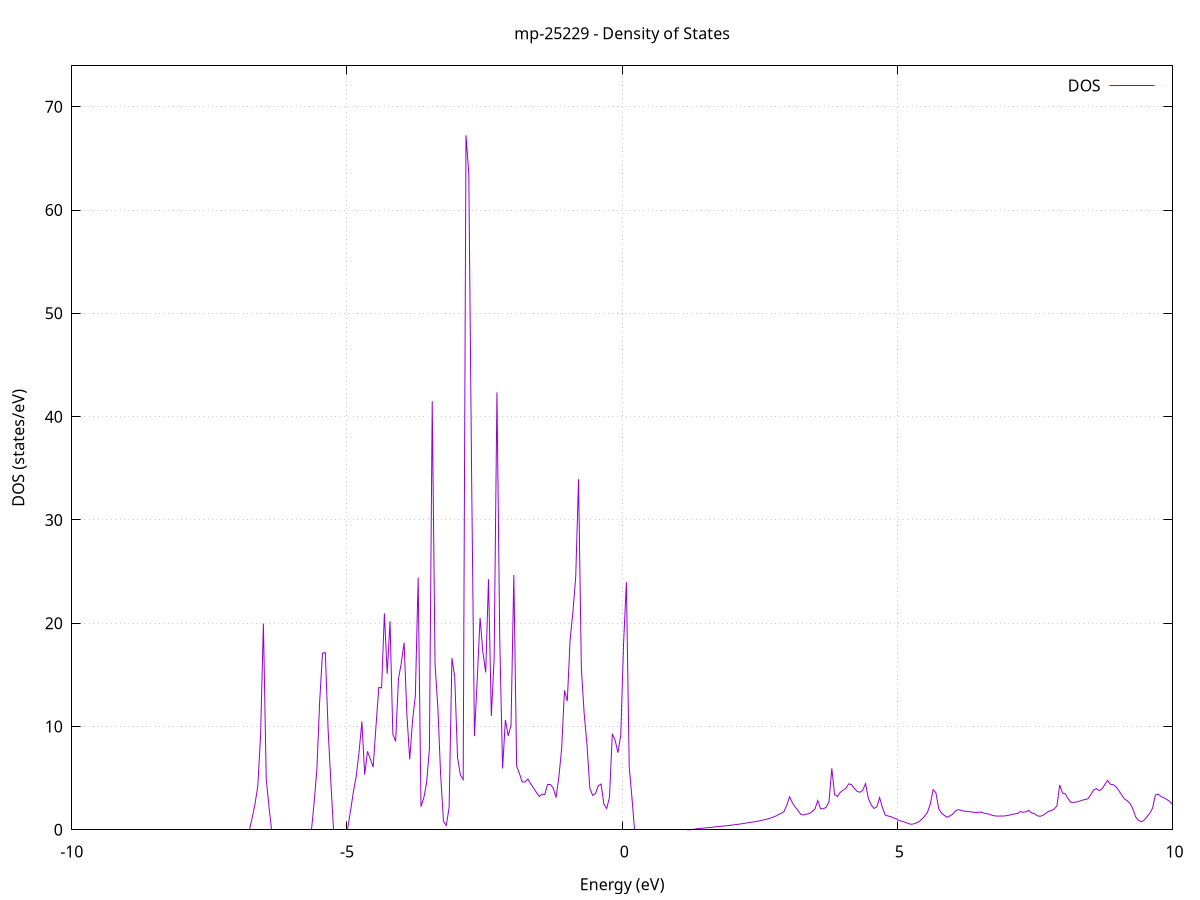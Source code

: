 set title 'mp-25229 - Density of States'
set xlabel 'Energy (eV)'
set ylabel 'DOS (states/eV)'
set grid
set xrange [-10:10]
set yrange [0:73.963]
set xzeroaxis lt -1
set terminal png size 800,600
set output 'mp-25229_dos_gnuplot.png'
plot '-' using 1:2 with lines title 'DOS'
-75.081100 0.000000
-75.029900 0.000000
-74.978800 0.000000
-74.927700 0.000000
-74.876600 0.000000
-74.825400 0.000000
-74.774300 0.000000
-74.723200 0.000000
-74.672000 0.000000
-74.620900 0.000000
-74.569800 0.000000
-74.518700 0.000000
-74.467500 0.000000
-74.416400 0.000000
-74.365300 0.000000
-74.314100 0.000000
-74.263000 0.000000
-74.211900 0.000000
-74.160800 0.000000
-74.109600 0.000000
-74.058500 0.000000
-74.007400 0.000000
-73.956300 0.000000
-73.905100 0.000000
-73.854000 0.000000
-73.802900 0.000000
-73.751700 0.000000
-73.700600 0.000000
-73.649500 0.000000
-73.598400 0.000000
-73.547200 0.000000
-73.496100 0.000000
-73.445000 0.000000
-73.393800 0.000000
-73.342700 0.000000
-73.291600 0.000000
-73.240500 0.000000
-73.189300 0.000000
-73.138200 0.000000
-73.087100 0.000000
-73.035900 0.000000
-72.984800 0.000000
-72.933700 0.000000
-72.882600 0.000000
-72.831400 0.000000
-72.780300 0.000000
-72.729200 0.000000
-72.678100 0.000000
-72.626900 0.000000
-72.575800 0.000000
-72.524700 0.000000
-72.473500 0.000000
-72.422400 0.000000
-72.371300 0.000000
-72.320200 0.000000
-72.269000 0.000000
-72.217900 0.000000
-72.166800 0.000000
-72.115600 0.000000
-72.064500 0.000000
-72.013400 0.000000
-71.962300 0.000000
-71.911100 0.000000
-71.860000 0.000000
-71.808900 0.000000
-71.757700 0.000000
-71.706600 0.000000
-71.655500 0.000000
-71.604400 0.000000
-71.553200 0.000000
-71.502100 0.000000
-71.451000 0.000000
-71.399900 0.000000
-71.348700 0.000000
-71.297600 0.000000
-71.246500 0.000000
-71.195300 0.000000
-71.144200 0.000000
-71.093100 0.000000
-71.042000 0.000000
-70.990800 0.000000
-70.939700 0.000000
-70.888600 0.000000
-70.837400 0.000000
-70.786300 0.000000
-70.735200 0.000000
-70.684100 0.000000
-70.632900 0.000000
-70.581800 0.000000
-70.530700 0.000000
-70.479500 0.000000
-70.428400 1800.757100
-70.377300 0.000000
-70.326200 0.000000
-70.275000 0.000000
-70.223900 0.000000
-70.172800 0.000000
-70.121700 0.000000
-70.070500 0.000000
-70.019400 0.000000
-69.968300 1258.971000
-69.917100 0.000000
-69.866000 0.000000
-69.814900 0.000000
-69.763800 0.000000
-69.712600 0.000000
-69.661500 0.000000
-69.610400 0.000000
-69.559200 0.000000
-69.508100 0.000000
-69.457000 0.000000
-69.405900 0.000000
-69.354700 0.000000
-69.303600 0.000000
-69.252500 0.000000
-69.201400 0.000000
-69.150200 0.000000
-69.099100 0.000000
-69.048000 0.000000
-68.996800 0.000000
-68.945700 0.000000
-68.894600 0.000000
-68.843500 0.000000
-68.792300 0.000000
-68.741200 0.000000
-68.690100 0.000000
-68.638900 0.000000
-68.587800 0.000000
-68.536700 0.000000
-68.485600 0.000000
-68.434400 0.000000
-68.383300 0.000000
-68.332200 0.000000
-68.281000 0.000000
-68.229900 0.000000
-68.178800 0.000000
-68.127700 0.000000
-68.076500 0.000000
-68.025400 0.000000
-67.974300 0.000000
-67.923200 0.000000
-67.872000 0.000000
-67.820900 0.000000
-67.769800 0.000000
-67.718600 0.000000
-67.667500 0.000000
-67.616400 0.000000
-67.565300 0.000000
-67.514100 0.000000
-67.463000 0.000000
-67.411900 0.000000
-67.360700 0.000000
-67.309600 0.000000
-67.258500 0.000000
-67.207400 0.000000
-67.156200 0.000000
-67.105100 0.000000
-67.054000 0.000000
-67.002800 0.000000
-66.951700 0.000000
-66.900600 0.000000
-66.849500 0.000000
-66.798300 0.000000
-66.747200 0.000000
-66.696100 0.000000
-66.645000 0.000000
-66.593800 0.000000
-66.542700 0.000000
-66.491600 0.000000
-66.440400 0.000000
-66.389300 0.000000
-66.338200 0.000000
-66.287100 0.000000
-66.235900 0.000000
-66.184800 0.000000
-66.133700 0.000000
-66.082500 0.000000
-66.031400 0.000000
-65.980300 0.000000
-65.929200 0.000000
-65.878000 0.000000
-65.826900 0.000000
-65.775800 0.000000
-65.724700 0.000000
-65.673500 0.000000
-65.622400 0.000000
-65.571300 0.000000
-65.520100 0.000000
-65.469000 0.000000
-65.417900 0.000000
-65.366800 0.000000
-65.315600 0.000000
-65.264500 0.000000
-65.213400 0.000000
-65.162200 0.000000
-65.111100 0.000000
-65.060000 0.000000
-65.008900 0.000000
-64.957700 0.000000
-64.906600 0.000000
-64.855500 0.000000
-64.804300 0.000000
-64.753200 0.000000
-64.702100 0.000000
-64.651000 0.000000
-64.599800 0.000000
-64.548700 0.000000
-64.497600 0.000000
-64.446500 0.000000
-64.395300 0.000000
-64.344200 0.000000
-64.293100 0.000000
-64.241900 0.000000
-64.190800 0.000000
-64.139700 0.000000
-64.088600 0.000000
-64.037400 0.000000
-63.986300 0.000000
-63.935200 0.000000
-63.884000 0.000000
-63.832900 0.000000
-63.781800 0.000000
-63.730700 0.000000
-63.679500 0.000000
-63.628400 0.000000
-63.577300 0.000000
-63.526100 0.000000
-63.475000 0.000000
-63.423900 0.000000
-63.372800 0.000000
-63.321600 0.000000
-63.270500 0.000000
-63.219400 0.000000
-63.168300 0.000000
-63.117100 0.000000
-63.066000 0.000000
-63.014900 0.000000
-62.963700 0.000000
-62.912600 0.000000
-62.861500 0.000000
-62.810400 0.000000
-62.759200 0.000000
-62.708100 0.000000
-62.657000 0.000000
-62.605800 0.000000
-62.554700 0.000000
-62.503600 0.000000
-62.452500 0.000000
-62.401300 0.000000
-62.350200 0.000000
-62.299100 0.000000
-62.247900 0.000000
-62.196800 0.000000
-62.145700 0.000000
-62.094600 0.000000
-62.043400 0.000000
-61.992300 0.000000
-61.941200 0.000000
-61.890100 0.000000
-61.838900 0.000000
-61.787800 0.000000
-61.736700 0.000000
-61.685500 0.000000
-61.634400 0.000000
-61.583300 0.000000
-61.532200 0.000000
-61.481000 0.000000
-61.429900 0.000000
-61.378800 0.000000
-61.327600 0.000000
-61.276500 0.000000
-61.225400 0.000000
-61.174300 0.000000
-61.123100 0.000000
-61.072000 0.000000
-61.020900 0.000000
-60.969800 0.000000
-60.918600 0.000000
-60.867500 0.000000
-60.816400 0.000000
-60.765200 0.000000
-60.714100 0.000000
-60.663000 0.000000
-60.611900 0.000000
-60.560700 0.000000
-60.509600 0.000000
-60.458500 0.000000
-60.407300 0.000000
-60.356200 0.000000
-60.305100 0.000000
-60.254000 0.000000
-60.202800 0.000000
-60.151700 0.000000
-60.100600 0.000000
-60.049400 0.000000
-59.998300 0.000000
-59.947200 0.000000
-59.896100 0.000000
-59.844900 0.000000
-59.793800 0.000000
-59.742700 0.000000
-59.691600 0.000000
-59.640400 0.000000
-59.589300 0.000000
-59.538200 0.000000
-59.487000 0.000000
-59.435900 0.000000
-59.384800 0.000000
-59.333700 0.000000
-59.282500 0.000000
-59.231400 0.000000
-59.180300 0.000000
-59.129100 0.000000
-59.078000 0.000000
-59.026900 0.000000
-58.975800 0.000000
-58.924600 0.000000
-58.873500 0.000000
-58.822400 0.000000
-58.771200 0.000000
-58.720100 0.000000
-58.669000 0.000000
-58.617900 0.000000
-58.566700 0.000000
-58.515600 0.000000
-58.464500 0.000000
-58.413400 0.000000
-58.362200 0.000000
-58.311100 0.000000
-58.260000 0.000000
-58.208800 0.000000
-58.157700 0.000000
-58.106600 0.000000
-58.055500 0.000000
-58.004300 0.000000
-57.953200 0.000000
-57.902100 0.000000
-57.850900 0.000000
-57.799800 0.000000
-57.748700 0.000000
-57.697600 0.000000
-57.646400 0.000000
-57.595300 0.000000
-57.544200 0.000000
-57.493100 0.000000
-57.441900 0.000000
-57.390800 0.000000
-57.339700 0.000000
-57.288500 0.000000
-57.237400 0.000000
-57.186300 0.000000
-57.135200 0.000000
-57.084000 0.000000
-57.032900 0.000000
-56.981800 0.000000
-56.930600 0.000000
-56.879500 0.000000
-56.828400 0.000000
-56.777300 0.000000
-56.726100 0.000000
-56.675000 0.000000
-56.623900 0.000000
-56.572700 0.000000
-56.521600 0.000000
-56.470500 0.000000
-56.419400 0.000000
-56.368200 0.000000
-56.317100 0.000000
-56.266000 0.000000
-56.214900 0.000000
-56.163700 0.000000
-56.112600 0.000000
-56.061500 0.000000
-56.010300 0.000000
-55.959200 0.000000
-55.908100 0.000000
-55.857000 0.000000
-55.805800 0.000000
-55.754700 0.000000
-55.703600 0.000000
-55.652400 0.000000
-55.601300 0.000000
-55.550200 0.000000
-55.499100 0.000000
-55.447900 0.000000
-55.396800 0.000000
-55.345700 0.000000
-55.294500 0.000000
-55.243400 0.000000
-55.192300 0.000000
-55.141200 0.000000
-55.090000 0.000000
-55.038900 0.000000
-54.987800 0.000000
-54.936700 0.000000
-54.885500 0.000000
-54.834400 0.000000
-54.783300 0.000000
-54.732100 0.000000
-54.681000 0.000000
-54.629900 0.000000
-54.578800 0.000000
-54.527600 0.000000
-54.476500 0.000000
-54.425400 0.000000
-54.374200 0.000000
-54.323100 0.000000
-54.272000 0.000000
-54.220900 0.000000
-54.169700 0.000000
-54.118600 0.000000
-54.067500 0.000000
-54.016400 0.000000
-53.965200 0.000000
-53.914100 0.000000
-53.863000 0.000000
-53.811800 0.000000
-53.760700 0.000000
-53.709600 0.000000
-53.658500 0.000000
-53.607300 0.000000
-53.556200 0.000000
-53.505100 0.000000
-53.453900 0.000000
-53.402800 0.000000
-53.351700 0.000000
-53.300600 0.000000
-53.249400 0.000000
-53.198300 0.000000
-53.147200 0.000000
-53.096000 0.000000
-53.044900 0.000000
-52.993800 0.000000
-52.942700 0.000000
-52.891500 0.000000
-52.840400 0.000000
-52.789300 0.000000
-52.738200 0.000000
-52.687000 0.000000
-52.635900 0.000000
-52.584800 0.000000
-52.533600 0.000000
-52.482500 0.000000
-52.431400 0.000000
-52.380300 0.000000
-52.329100 0.000000
-52.278000 0.000000
-52.226900 0.000000
-52.175700 0.000000
-52.124600 0.000000
-52.073500 0.000000
-52.022400 0.000000
-51.971200 0.000000
-51.920100 0.000000
-51.869000 0.000000
-51.817800 0.000000
-51.766700 0.000000
-51.715600 0.000000
-51.664500 0.000000
-51.613300 0.000000
-51.562200 0.000000
-51.511100 0.000000
-51.460000 0.000000
-51.408800 0.000000
-51.357700 0.000000
-51.306600 0.000000
-51.255400 0.000000
-51.204300 0.000000
-51.153200 0.000000
-51.102100 0.000000
-51.050900 0.000000
-50.999800 0.000000
-50.948700 0.000000
-50.897500 0.000000
-50.846400 0.000000
-50.795300 0.000000
-50.744200 0.000000
-50.693000 0.000000
-50.641900 0.000000
-50.590800 0.000000
-50.539600 0.000000
-50.488500 0.000000
-50.437400 0.000000
-50.386300 0.000000
-50.335100 0.000000
-50.284000 0.000000
-50.232900 0.000000
-50.181800 0.000000
-50.130600 0.000000
-50.079500 0.000000
-50.028400 0.000000
-49.977200 0.000000
-49.926100 0.000000
-49.875000 0.000000
-49.823900 0.000000
-49.772700 0.000000
-49.721600 0.000000
-49.670500 0.000000
-49.619300 0.000000
-49.568200 0.000000
-49.517100 0.000000
-49.466000 0.000000
-49.414800 0.000000
-49.363700 0.000000
-49.312600 0.000000
-49.261500 0.000000
-49.210300 0.000000
-49.159200 0.000000
-49.108100 0.000000
-49.056900 0.000000
-49.005800 0.000000
-48.954700 0.000000
-48.903600 0.000000
-48.852400 0.000000
-48.801300 0.000000
-48.750200 0.000000
-48.699000 0.000000
-48.647900 0.000000
-48.596800 0.000000
-48.545700 0.000000
-48.494500 0.000000
-48.443400 0.000000
-48.392300 0.000000
-48.341100 0.000000
-48.290000 0.000000
-48.238900 0.000000
-48.187800 0.000000
-48.136600 0.000000
-48.085500 0.000000
-48.034400 0.000000
-47.983300 0.000000
-47.932100 0.000000
-47.881000 0.000000
-47.829900 0.000000
-47.778700 0.000000
-47.727600 0.000000
-47.676500 0.000000
-47.625400 0.000000
-47.574200 0.000000
-47.523100 0.000000
-47.472000 0.000000
-47.420800 0.000000
-47.369700 0.000000
-47.318600 0.000000
-47.267500 0.000000
-47.216300 0.000000
-47.165200 0.000000
-47.114100 0.000000
-47.062900 0.000000
-47.011800 0.000000
-46.960700 0.000000
-46.909600 0.000000
-46.858400 0.000000
-46.807300 0.000000
-46.756200 0.000000
-46.705100 0.000000
-46.653900 0.000000
-46.602800 0.000000
-46.551700 0.000000
-46.500500 0.000000
-46.449400 0.000000
-46.398300 0.000000
-46.347200 0.000000
-46.296000 0.000000
-46.244900 0.000000
-46.193800 0.000000
-46.142600 0.000000
-46.091500 0.000000
-46.040400 0.000000
-45.989300 0.000000
-45.938100 0.000000
-45.887000 0.000000
-45.835900 0.000000
-45.784800 0.000000
-45.733600 0.000000
-45.682500 0.000000
-45.631400 0.000000
-45.580200 0.000000
-45.529100 0.000000
-45.478000 0.000000
-45.426900 0.000000
-45.375700 0.000000
-45.324600 0.000000
-45.273500 0.000000
-45.222300 0.000000
-45.171200 0.000000
-45.120100 0.000000
-45.069000 0.000000
-45.017800 0.000000
-44.966700 0.000000
-44.915600 0.000000
-44.864400 0.000000
-44.813300 0.000000
-44.762200 0.000000
-44.711100 0.000000
-44.659900 0.000000
-44.608800 0.000000
-44.557700 0.000000
-44.506600 0.000000
-44.455400 0.000000
-44.404300 0.000000
-44.353200 0.000000
-44.302000 0.000000
-44.250900 0.000000
-44.199800 0.000000
-44.148700 0.000000
-44.097500 0.000000
-44.046400 0.000000
-43.995300 0.000000
-43.944100 0.000000
-43.893000 0.000000
-43.841900 0.000000
-43.790800 0.000000
-43.739600 0.000000
-43.688500 0.000000
-43.637400 0.000000
-43.586200 0.000000
-43.535100 0.000000
-43.484000 0.000000
-43.432900 0.000000
-43.381700 0.000000
-43.330600 0.000000
-43.279500 0.000000
-43.228400 0.000000
-43.177200 0.000000
-43.126100 0.000000
-43.075000 0.000000
-43.023800 0.000000
-42.972700 0.000000
-42.921600 0.000000
-42.870500 0.000000
-42.819300 0.000000
-42.768200 0.000000
-42.717100 0.000000
-42.665900 0.000000
-42.614800 0.000000
-42.563700 0.000000
-42.512600 0.000000
-42.461400 0.000000
-42.410300 0.000000
-42.359200 0.000000
-42.308000 0.000000
-42.256900 0.000000
-42.205800 0.000000
-42.154700 0.000000
-42.103500 0.000000
-42.052400 0.000000
-42.001300 0.000000
-41.950200 0.000000
-41.899000 0.000000
-41.847900 0.000000
-41.796800 0.000000
-41.745600 0.000000
-41.694500 0.000000
-41.643400 0.000000
-41.592300 0.000000
-41.541100 0.000000
-41.490000 0.000000
-41.438900 0.000000
-41.387700 0.000000
-41.336600 0.000000
-41.285500 0.000000
-41.234400 0.000000
-41.183200 0.000000
-41.132100 0.000000
-41.081000 0.000000
-41.029900 0.000000
-40.978700 0.000000
-40.927600 0.000000
-40.876500 0.000000
-40.825300 0.000000
-40.774200 0.000000
-40.723100 0.000000
-40.672000 0.000000
-40.620800 0.000000
-40.569700 0.000000
-40.518600 0.000000
-40.467400 0.000000
-40.416300 0.000000
-40.365200 0.000000
-40.314100 0.000000
-40.262900 0.000000
-40.211800 0.000000
-40.160700 0.000000
-40.109500 0.000000
-40.058400 0.000000
-40.007300 0.000000
-39.956200 0.000000
-39.905000 0.000000
-39.853900 0.000000
-39.802800 0.000000
-39.751700 0.000000
-39.700500 0.000000
-39.649400 0.000000
-39.598300 0.000000
-39.547100 0.000000
-39.496000 0.000000
-39.444900 0.000000
-39.393800 0.000000
-39.342600 0.000000
-39.291500 0.000000
-39.240400 0.000000
-39.189200 0.000000
-39.138100 0.000000
-39.087000 0.000000
-39.035900 0.000000
-38.984700 0.000000
-38.933600 0.000000
-38.882500 0.000000
-38.831300 0.000000
-38.780200 0.000000
-38.729100 0.000000
-38.678000 0.000000
-38.626800 0.000000
-38.575700 0.000000
-38.524600 0.000000
-38.473500 0.000000
-38.422300 0.000000
-38.371200 0.000000
-38.320100 0.000000
-38.268900 0.000000
-38.217800 0.000000
-38.166700 0.000000
-38.115600 0.000000
-38.064400 0.000000
-38.013300 0.000000
-37.962200 0.000000
-37.911000 0.000000
-37.859900 0.000000
-37.808800 0.000000
-37.757700 0.000000
-37.706500 0.000000
-37.655400 0.000000
-37.604300 0.000000
-37.553200 0.000000
-37.502000 0.000000
-37.450900 0.000000
-37.399800 0.000000
-37.348600 0.000000
-37.297500 0.000000
-37.246400 0.000000
-37.195300 0.000000
-37.144100 0.000000
-37.093000 0.000000
-37.041900 0.000000
-36.990700 0.000000
-36.939600 0.000000
-36.888500 0.000000
-36.837400 0.000000
-36.786200 0.000000
-36.735100 0.000000
-36.684000 0.000000
-36.632800 0.000000
-36.581700 0.000000
-36.530600 0.000000
-36.479500 0.000000
-36.428300 0.000000
-36.377200 0.000000
-36.326100 0.000000
-36.275000 0.000000
-36.223800 0.000000
-36.172700 0.000000
-36.121600 0.000000
-36.070400 0.000000
-36.019300 0.000000
-35.968200 0.000000
-35.917100 0.000000
-35.865900 0.000000
-35.814800 0.000000
-35.763700 0.000000
-35.712500 0.000000
-35.661400 0.000000
-35.610300 0.000000
-35.559200 0.000000
-35.508000 0.000000
-35.456900 0.000000
-35.405800 0.000000
-35.354600 0.000000
-35.303500 0.000000
-35.252400 0.000000
-35.201300 0.000000
-35.150100 0.000000
-35.099000 0.000000
-35.047900 0.000000
-34.996800 0.000000
-34.945600 0.000000
-34.894500 0.000000
-34.843400 0.000000
-34.792200 0.000000
-34.741100 0.000000
-34.690000 0.000000
-34.638900 0.000000
-34.587700 0.000000
-34.536600 0.000000
-34.485500 0.000000
-34.434300 0.000000
-34.383200 0.000000
-34.332100 0.000000
-34.281000 0.000000
-34.229800 0.000000
-34.178700 0.000000
-34.127600 0.000000
-34.076500 0.000000
-34.025300 0.000000
-33.974200 0.000000
-33.923100 0.000000
-33.871900 0.000000
-33.820800 0.000000
-33.769700 0.000000
-33.718600 0.000000
-33.667400 0.000000
-33.616300 0.000000
-33.565200 0.000000
-33.514000 0.000000
-33.462900 0.000000
-33.411800 0.000000
-33.360700 0.000000
-33.309500 0.000000
-33.258400 0.000000
-33.207300 0.000000
-33.156100 0.000000
-33.105000 0.000000
-33.053900 0.000000
-33.002800 0.000000
-32.951600 0.000000
-32.900500 0.000000
-32.849400 0.000000
-32.798300 0.000000
-32.747100 0.000000
-32.696000 0.000000
-32.644900 0.000000
-32.593700 0.000000
-32.542600 0.000000
-32.491500 0.000000
-32.440400 0.000000
-32.389200 0.000000
-32.338100 0.000000
-32.287000 0.000000
-32.235800 0.000000
-32.184700 0.000000
-32.133600 0.000000
-32.082500 0.000000
-32.031300 0.000000
-31.980200 0.000000
-31.929100 0.000000
-31.877900 0.000000
-31.826800 0.000000
-31.775700 0.000000
-31.724600 0.000000
-31.673400 0.000000
-31.622300 0.000000
-31.571200 0.000000
-31.520100 0.000000
-31.468900 0.000000
-31.417800 0.000000
-31.366700 0.000000
-31.315500 0.000000
-31.264400 0.000000
-31.213300 0.000000
-31.162200 0.000000
-31.111000 0.000000
-31.059900 0.000000
-31.008800 0.000000
-30.957600 0.000000
-30.906500 0.000000
-30.855400 0.000000
-30.804300 0.000000
-30.753100 0.000000
-30.702000 0.000000
-30.650900 0.000000
-30.599700 0.000000
-30.548600 0.000000
-30.497500 0.000000
-30.446400 0.000000
-30.395200 0.000000
-30.344100 0.000000
-30.293000 0.000000
-30.241900 0.000000
-30.190700 0.000000
-30.139600 0.000000
-30.088500 0.000000
-30.037300 0.000000
-29.986200 0.000000
-29.935100 0.000000
-29.884000 0.000000
-29.832800 0.000000
-29.781700 0.000000
-29.730600 0.000000
-29.679400 0.000000
-29.628300 0.000000
-29.577200 0.000000
-29.526100 0.000000
-29.474900 0.000000
-29.423800 0.000000
-29.372700 0.000000
-29.321600 0.000000
-29.270400 0.000000
-29.219300 0.000000
-29.168200 0.000000
-29.117000 0.000000
-29.065900 0.000000
-29.014800 0.000000
-28.963700 0.000000
-28.912500 0.000000
-28.861400 0.000000
-28.810300 0.000000
-28.759100 0.000000
-28.708000 0.000000
-28.656900 0.000000
-28.605800 0.000000
-28.554600 0.000000
-28.503500 0.000000
-28.452400 0.000000
-28.401200 0.000000
-28.350100 0.000000
-28.299000 0.000000
-28.247900 0.000000
-28.196700 0.000000
-28.145600 0.000000
-28.094500 0.000000
-28.043400 0.000000
-27.992200 0.000000
-27.941100 0.000000
-27.890000 0.000000
-27.838800 0.000000
-27.787700 0.000000
-27.736600 0.000000
-27.685500 0.000000
-27.634300 0.000000
-27.583200 0.000000
-27.532100 0.000000
-27.480900 0.000000
-27.429800 0.000000
-27.378700 0.000000
-27.327600 0.000000
-27.276400 0.000000
-27.225300 0.000000
-27.174200 0.000000
-27.123000 0.000000
-27.071900 0.000000
-27.020800 0.000000
-26.969700 0.000000
-26.918500 0.000000
-26.867400 0.000000
-26.816300 0.000000
-26.765200 0.000000
-26.714000 0.000000
-26.662900 0.000000
-26.611800 0.000000
-26.560600 0.000000
-26.509500 0.000000
-26.458400 0.000000
-26.407300 0.000000
-26.356100 0.000000
-26.305000 0.000000
-26.253900 0.000000
-26.202700 0.000000
-26.151600 0.000000
-26.100500 0.000000
-26.049400 0.000000
-25.998200 0.000000
-25.947100 0.000000
-25.896000 0.000000
-25.844900 0.000000
-25.793700 0.000000
-25.742600 0.000000
-25.691500 0.000000
-25.640300 0.000000
-25.589200 0.000000
-25.538100 0.000000
-25.487000 0.000000
-25.435800 0.000000
-25.384700 0.000000
-25.333600 0.000000
-25.282400 0.000000
-25.231300 0.000000
-25.180200 0.000000
-25.129100 0.000000
-25.077900 0.000000
-25.026800 0.000000
-24.975700 0.000000
-24.924500 0.000000
-24.873400 0.000000
-24.822300 0.000000
-24.771200 0.000000
-24.720000 0.000000
-24.668900 0.000000
-24.617800 0.000000
-24.566700 0.000000
-24.515500 0.000000
-24.464400 0.000000
-24.413300 0.000000
-24.362100 0.000000
-24.311000 0.000000
-24.259900 0.000000
-24.208800 0.000000
-24.157600 0.000000
-24.106500 0.000000
-24.055400 0.000000
-24.004200 0.000000
-23.953100 0.000000
-23.902000 0.000000
-23.850900 0.000000
-23.799700 0.000000
-23.748600 0.000000
-23.697500 0.000000
-23.646300 0.000000
-23.595200 0.000000
-23.544100 0.000000
-23.493000 0.000000
-23.441800 0.000000
-23.390700 0.000000
-23.339600 0.000000
-23.288500 0.000000
-23.237300 0.000000
-23.186200 0.000000
-23.135100 0.000000
-23.083900 0.000000
-23.032800 0.000000
-22.981700 0.000000
-22.930600 0.000000
-22.879400 0.000000
-22.828300 0.000000
-22.777200 0.000000
-22.726000 0.000000
-22.674900 0.000000
-22.623800 0.000000
-22.572700 0.000000
-22.521500 0.000000
-22.470400 0.000000
-22.419300 0.000000
-22.368100 0.000000
-22.317000 0.000000
-22.265900 0.000000
-22.214800 0.000000
-22.163600 0.000000
-22.112500 0.000000
-22.061400 0.000000
-22.010300 0.000000
-21.959100 0.000000
-21.908000 0.000000
-21.856900 0.000000
-21.805700 0.000000
-21.754600 0.000000
-21.703500 0.000000
-21.652400 0.000000
-21.601200 0.000000
-21.550100 0.000000
-21.499000 0.000000
-21.447800 0.000000
-21.396700 0.000000
-21.345600 0.000000
-21.294500 0.000000
-21.243300 0.000000
-21.192200 0.000000
-21.141100 0.000000
-21.090000 0.000000
-21.038800 0.000000
-20.987700 0.000000
-20.936600 0.000000
-20.885400 0.000000
-20.834300 0.000000
-20.783200 0.000000
-20.732100 0.000000
-20.680900 0.000000
-20.629800 0.000000
-20.578700 0.000000
-20.527500 0.000000
-20.476400 0.000000
-20.425300 0.000000
-20.374200 0.000000
-20.323000 0.000000
-20.271900 0.000000
-20.220800 0.000000
-20.169600 0.000000
-20.118500 0.000000
-20.067400 0.000000
-20.016300 0.000000
-19.965100 0.000000
-19.914000 0.000000
-19.862900 0.000000
-19.811800 0.000000
-19.760600 0.000000
-19.709500 0.000000
-19.658400 0.000000
-19.607200 0.000000
-19.556100 0.000000
-19.505000 0.000000
-19.453900 0.000000
-19.402700 0.000000
-19.351600 0.000000
-19.300500 0.000000
-19.249300 0.000000
-19.198200 0.000000
-19.147100 0.000000
-19.096000 0.000000
-19.044800 0.000000
-18.993700 0.000000
-18.942600 0.000000
-18.891400 0.000000
-18.840300 0.000000
-18.789200 0.000000
-18.738100 0.000000
-18.686900 0.000000
-18.635800 0.000000
-18.584700 0.000000
-18.533600 0.000000
-18.482400 0.000000
-18.431300 0.000000
-18.380200 0.000000
-18.329000 0.000000
-18.277900 0.000000
-18.226800 5.572500
-18.175700 16.497700
-18.124500 12.791200
-18.073400 0.000000
-18.022300 0.000000
-17.971100 4.304600
-17.920000 20.590500
-17.868900 67.160700
-17.817800 0.000000
-17.766600 0.000000
-17.715500 0.000000
-17.664400 2.554300
-17.613300 12.028500
-17.562100 24.058100
-17.511000 0.000000
-17.459900 0.000000
-17.408700 0.000000
-17.357600 0.000000
-17.306500 0.000000
-17.255400 0.000000
-17.204200 0.000000
-17.153100 0.000000
-17.102000 0.000000
-17.050800 0.000000
-16.999700 0.000000
-16.948600 0.000000
-16.897500 0.000000
-16.846300 0.000000
-16.795200 0.000000
-16.744100 0.000000
-16.692900 0.000000
-16.641800 0.000000
-16.590700 0.000000
-16.539600 0.000000
-16.488400 0.000000
-16.437300 0.000000
-16.386200 0.000000
-16.335100 0.000000
-16.283900 0.000000
-16.232800 0.000000
-16.181700 0.000000
-16.130500 0.000000
-16.079400 0.000000
-16.028300 0.000000
-15.977200 0.000000
-15.926000 0.000000
-15.874900 0.000000
-15.823800 0.000000
-15.772600 0.000000
-15.721500 0.000000
-15.670400 0.000000
-15.619300 0.000000
-15.568100 0.000000
-15.517000 0.000000
-15.465900 0.000000
-15.414700 0.000000
-15.363600 0.000000
-15.312500 0.000000
-15.261400 0.000000
-15.210200 0.000000
-15.159100 0.000000
-15.108000 0.000000
-15.056900 0.000000
-15.005700 0.000000
-14.954600 0.000000
-14.903500 0.000000
-14.852300 0.000000
-14.801200 0.000000
-14.750100 0.000000
-14.699000 0.000000
-14.647800 0.000000
-14.596700 0.000000
-14.545600 0.000000
-14.494400 0.000000
-14.443300 0.000000
-14.392200 0.000000
-14.341100 0.000000
-14.289900 0.000000
-14.238800 0.000000
-14.187700 0.000000
-14.136600 0.000000
-14.085400 0.000000
-14.034300 0.000000
-13.983200 0.000000
-13.932000 0.000000
-13.880900 0.000000
-13.829800 0.000000
-13.778700 0.000000
-13.727500 0.000000
-13.676400 0.000000
-13.625300 0.000000
-13.574100 0.000000
-13.523000 0.000000
-13.471900 0.000000
-13.420800 0.000000
-13.369600 0.000000
-13.318500 0.000000
-13.267400 0.000000
-13.216200 0.000000
-13.165100 0.000000
-13.114000 0.000000
-13.062900 0.000000
-13.011700 0.000000
-12.960600 0.000000
-12.909500 0.000000
-12.858400 0.000000
-12.807200 0.000000
-12.756100 0.000000
-12.705000 0.000000
-12.653800 0.000000
-12.602700 0.000000
-12.551600 0.000000
-12.500500 0.000000
-12.449300 0.000000
-12.398200 0.000000
-12.347100 0.000000
-12.295900 0.000000
-12.244800 0.000000
-12.193700 0.000000
-12.142600 0.000000
-12.091400 0.000000
-12.040300 0.000000
-11.989200 0.000000
-11.938000 0.000000
-11.886900 0.000000
-11.835800 0.000000
-11.784700 0.000000
-11.733500 0.000000
-11.682400 0.000000
-11.631300 0.000000
-11.580200 0.000000
-11.529000 0.000000
-11.477900 0.000000
-11.426800 0.000000
-11.375600 0.000000
-11.324500 0.000000
-11.273400 0.000000
-11.222300 0.000000
-11.171100 0.000000
-11.120000 0.000000
-11.068900 0.000000
-11.017700 0.000000
-10.966600 0.000000
-10.915500 0.000000
-10.864400 0.000000
-10.813200 0.000000
-10.762100 0.000000
-10.711000 0.000000
-10.659800 0.000000
-10.608700 0.000000
-10.557600 0.000000
-10.506500 0.000000
-10.455300 0.000000
-10.404200 0.000000
-10.353100 0.000000
-10.302000 0.000000
-10.250800 0.000000
-10.199700 0.000000
-10.148600 0.000000
-10.097400 0.000000
-10.046300 0.000000
-9.995200 0.000000
-9.944100 0.000000
-9.892900 0.000000
-9.841800 0.000000
-9.790700 0.000000
-9.739500 0.000000
-9.688400 0.000000
-9.637300 0.000000
-9.586200 0.000000
-9.535000 0.000000
-9.483900 0.000000
-9.432800 0.000000
-9.381700 0.000000
-9.330500 0.000000
-9.279400 0.000000
-9.228300 0.000000
-9.177100 0.000000
-9.126000 0.000000
-9.074900 0.000000
-9.023800 0.000000
-8.972600 0.000000
-8.921500 0.000000
-8.870400 0.000000
-8.819200 0.000000
-8.768100 0.000000
-8.717000 0.000000
-8.665900 0.000000
-8.614700 0.000000
-8.563600 0.000000
-8.512500 0.000000
-8.461300 0.000000
-8.410200 0.000000
-8.359100 0.000000
-8.308000 0.000000
-8.256800 0.000000
-8.205700 0.000000
-8.154600 0.000000
-8.103500 0.000000
-8.052300 0.000000
-8.001200 0.000000
-7.950100 0.000000
-7.898900 0.000000
-7.847800 0.000000
-7.796700 0.000000
-7.745600 0.000000
-7.694400 0.000000
-7.643300 0.000000
-7.592200 0.000000
-7.541000 0.000000
-7.489900 0.000000
-7.438800 0.000000
-7.387700 0.000000
-7.336500 0.000000
-7.285400 0.000000
-7.234300 0.000000
-7.183100 0.000000
-7.132000 0.000000
-7.080900 0.000000
-7.029800 0.000000
-6.978600 0.000000
-6.927500 0.000000
-6.876400 0.000000
-6.825300 0.000000
-6.774100 0.000000
-6.723000 1.136200
-6.671900 2.480900
-6.620700 4.214600
-6.569600 9.163300
-6.518500 19.973900
-6.467400 4.923900
-6.416200 2.199200
-6.365100 0.000000
-6.314000 0.000000
-6.262800 0.000000
-6.211700 0.000000
-6.160600 0.000000
-6.109500 0.000000
-6.058300 0.000000
-6.007200 0.000000
-5.956100 0.000000
-5.905000 0.000000
-5.853800 0.000000
-5.802700 0.000000
-5.751600 0.000000
-5.700400 0.000000
-5.649300 0.000000
-5.598200 2.529000
-5.547100 5.813500
-5.495900 12.431200
-5.444800 17.093800
-5.393700 17.163800
-5.342500 9.672100
-5.291400 4.488500
-5.240300 0.000000
-5.189200 0.000000
-5.138000 0.000000
-5.086900 0.000000
-5.035800 0.000000
-4.984600 0.000000
-4.933500 1.893600
-4.882400 3.710000
-4.831300 5.186000
-4.780100 7.550400
-4.729000 10.480500
-4.677900 5.332800
-4.626800 7.592700
-4.575600 6.857000
-4.524500 6.069200
-4.473400 9.979700
-4.422200 13.778100
-4.371100 13.738300
-4.320000 20.948100
-4.268900 15.099800
-4.217700 20.199800
-4.166600 9.242100
-4.115500 8.555100
-4.064300 14.620700
-4.013200 16.134400
-3.962100 18.111900
-3.911000 11.157500
-3.859800 6.810300
-3.808700 10.548800
-3.757600 12.966600
-3.706400 24.415000
-3.655300 2.247600
-3.604200 3.072900
-3.553100 4.543100
-3.501900 7.845200
-3.450800 41.495800
-3.399700 16.035100
-3.348600 11.825000
-3.297400 5.251400
-3.246300 0.811400
-3.195200 0.415600
-3.144000 2.152300
-3.092900 16.626000
-3.041800 14.771800
-2.990700 6.998800
-2.939500 5.301600
-2.888400 4.866900
-2.837300 67.239100
-2.786100 63.515800
-2.735000 34.125000
-2.683900 9.067300
-2.632800 14.576600
-2.581600 20.517300
-2.530500 17.204500
-2.479400 15.234300
-2.428200 24.260600
-2.377100 11.027100
-2.326000 16.550100
-2.274900 42.348800
-2.223700 18.359500
-2.172600 5.934200
-2.121500 10.637000
-2.070400 9.095300
-2.019200 10.089700
-1.968100 24.673400
-1.917000 6.160500
-1.865800 5.430800
-1.814700 4.627800
-1.763600 4.628500
-1.712500 4.916200
-1.661300 4.441600
-1.610200 4.042400
-1.559100 3.622200
-1.507900 3.227100
-1.456800 3.443400
-1.405700 3.416600
-1.354600 4.389100
-1.303400 4.383900
-1.252300 4.051000
-1.201200 3.124800
-1.150100 5.093800
-1.098900 7.888100
-1.047800 13.490800
-0.996700 12.459900
-0.945500 18.393900
-0.894400 21.098600
-0.843300 24.522400
-0.792200 33.940000
-0.741000 15.545000
-0.689900 11.233200
-0.638800 8.234300
-0.587600 4.032400
-0.536500 3.330200
-0.485400 3.489300
-0.434300 4.271900
-0.383100 4.427800
-0.332000 2.502100
-0.280900 2.055000
-0.229700 3.171500
-0.178600 9.294400
-0.127500 8.669300
-0.076400 7.460000
-0.025200 9.160900
0.025900 18.012800
0.077000 23.976400
0.128100 6.132500
0.179300 3.032500
0.230400 0.000000
0.281500 0.000000
0.332700 0.000000
0.383800 0.000000
0.434900 0.000000
0.486000 0.000000
0.537200 0.000000
0.588300 0.000000
0.639400 0.000000
0.690600 0.000000
0.741700 0.000000
0.792800 0.000000
0.843900 0.000000
0.895100 0.000000
0.946200 0.000000
0.997300 0.000000
1.048500 0.000000
1.099600 0.000000
1.150700 0.000000
1.201800 0.000700
1.253000 0.013700
1.304100 0.042800
1.355200 0.099500
1.406300 0.128100
1.457500 0.149100
1.508600 0.175600
1.559700 0.203800
1.610900 0.232700
1.662000 0.262300
1.713100 0.293500
1.764200 0.325200
1.815400 0.352900
1.866500 0.373700
1.917600 0.401100
1.968800 0.434600
2.019900 0.470500
2.071000 0.508700
2.122100 0.543700
2.173300 0.578200
2.224400 0.625700
2.275500 0.670400
2.326600 0.711700
2.377800 0.752600
2.428900 0.795200
2.480000 0.844700
2.531200 0.902300
2.582300 0.967900
2.633400 1.036800
2.684500 1.109900
2.735700 1.207000
2.786800 1.318500
2.837900 1.461800
2.889100 1.585300
2.940200 1.755200
2.991300 2.362000
3.042400 3.199400
3.093600 2.609500
3.144700 2.187100
3.195800 1.854500
3.247000 1.494100
3.298100 1.428200
3.349200 1.517000
3.400300 1.562400
3.451500 1.766200
3.502600 2.004100
3.553700 2.831200
3.604800 2.044500
3.656000 2.029900
3.707100 2.181500
3.758200 2.692000
3.809400 5.944900
3.860500 3.399300
3.911600 3.222300
3.962700 3.622400
4.013900 3.827200
4.065000 4.008600
4.116100 4.444900
4.167300 4.373300
4.218400 4.010400
4.269500 3.720700
4.320600 3.633200
4.371800 3.821000
4.422900 4.467900
4.474000 3.034700
4.525200 2.400000
4.576300 2.066500
4.627400 2.219300
4.678500 3.112100
4.729700 2.138400
4.780800 1.422600
4.831900 1.334400
4.883000 1.267900
4.934200 1.143300
4.985300 1.053800
5.036400 0.871300
5.087600 0.833100
5.138700 0.723600
5.189800 0.632700
5.240900 0.536100
5.292100 0.561800
5.343200 0.653000
5.394300 0.780200
5.445500 1.025000
5.496600 1.311600
5.547700 1.691300
5.598800 2.483600
5.650000 3.880300
5.701100 3.581300
5.752200 2.035300
5.803300 1.622100
5.854500 1.382400
5.905600 1.216800
5.956700 1.342000
6.007900 1.518700
6.059000 1.850300
6.110100 1.949100
6.161200 1.883100
6.212400 1.800400
6.263500 1.786100
6.314600 1.754200
6.365800 1.709100
6.416900 1.678000
6.468000 1.683300
6.519100 1.718700
6.570300 1.611500
6.621400 1.563700
6.672500 1.502200
6.723700 1.398700
6.774800 1.342400
6.825900 1.323700
6.877000 1.334500
6.928200 1.331600
6.979300 1.363700
7.030400 1.413800
7.081500 1.493900
7.132700 1.531300
7.183800 1.578000
7.234900 1.758300
7.286100 1.694400
7.337200 1.743300
7.388300 1.882900
7.439400 1.620100
7.490600 1.576200
7.541700 1.357800
7.592800 1.304300
7.644000 1.391100
7.695100 1.584900
7.746200 1.772500
7.797300 1.852000
7.848500 2.002600
7.899600 2.303700
7.950700 4.342000
8.001900 3.555500
8.053000 3.475900
8.104100 2.984400
8.155200 2.651600
8.206400 2.653400
8.257500 2.691200
8.308600 2.766000
8.359700 2.859400
8.410900 2.933200
8.462000 2.995700
8.513100 3.375000
8.564300 3.834000
8.615400 3.985400
8.666500 3.792800
8.717600 3.946400
8.768800 4.368200
8.819900 4.775200
8.871000 4.411100
8.922200 4.362300
8.973300 4.177500
9.024400 3.783800
9.075500 3.385500
9.126700 2.986800
9.177800 2.796200
9.228900 2.548300
9.280100 2.019600
9.331200 1.236700
9.382300 0.903000
9.433400 0.777800
9.484600 0.928600
9.535700 1.261000
9.586800 1.598500
9.637900 2.094000
9.689100 3.371300
9.740200 3.448700
9.791300 3.214600
9.842500 3.092600
9.893600 2.950300
9.944700 2.759600
9.995800 2.480800
10.047000 2.130800
10.098100 2.311100
10.149200 2.662800
10.200400 2.968900
10.251500 3.584200
10.302600 3.938300
10.353700 3.881700
10.404900 3.727700
10.456000 3.687800
10.507100 3.807300
10.558200 3.842700
10.609400 3.951200
10.660500 4.141000
10.711600 4.406800
10.762800 4.226500
10.813900 4.263500
10.865000 3.795000
10.916100 3.472600
10.967300 3.415000
11.018400 3.558000
11.069500 3.606100
11.120700 3.471300
11.171800 3.292700
11.222900 3.348500
11.274000 3.677300
11.325200 5.289700
11.376300 5.169700
11.427400 5.092100
11.478600 4.432500
11.529700 3.699000
11.580800 3.274200
11.631900 3.604900
11.683100 4.445500
11.734200 5.247300
11.785300 5.496500
11.836400 5.409400
11.887600 5.421600
11.938700 4.984100
11.989800 4.859500
12.041000 5.170400
12.092100 5.394500
12.143200 4.868600
12.194300 4.810800
12.245500 4.590000
12.296600 4.693000
12.347700 4.549000
12.398900 4.140300
12.450000 3.862100
12.501100 4.386800
12.552200 5.245900
12.603400 5.034500
12.654500 4.474200
12.705600 4.002800
12.756800 3.645600
12.807900 3.277200
12.859000 3.075400
12.910100 3.375500
12.961300 4.002000
13.012400 4.622300
13.063500 4.946700
13.114600 4.670300
13.165800 4.240800
13.216900 4.125200
13.268000 3.807100
13.319200 3.454200
13.370300 3.444600
13.421400 3.489700
13.472500 3.593200
13.523700 3.980100
13.574800 4.302300
13.625900 4.204400
13.677100 4.221700
13.728200 4.217500
13.779300 4.187400
13.830400 3.723800
13.881600 3.496500
13.932700 3.065000
13.983800 2.968400
14.034900 2.713100
14.086100 2.522300
14.137200 2.516600
14.188300 2.685000
14.239500 2.550500
14.290600 2.539400
14.341700 2.360300
14.392800 2.338500
14.444000 3.264200
14.495100 1.955100
14.546200 1.808500
14.597400 1.910500
14.648500 2.183300
14.699600 2.624500
14.750700 3.007900
14.801900 2.976700
14.853000 2.946000
14.904100 3.058100
14.955300 3.071800
15.006400 2.984900
15.057500 3.244300
15.108600 3.999800
15.159800 3.385500
15.210900 3.008200
15.262000 2.985300
15.313100 2.997300
15.364300 2.932700
15.415400 3.148400
15.466500 3.512100
15.517700 4.250000
15.568800 4.059200
15.619900 2.804600
15.671000 2.577900
15.722200 2.921600
15.773300 3.259600
15.824400 3.480500
15.875600 4.592000
15.926700 6.080900
15.977800 6.909800
16.028900 5.005900
16.080100 4.260500
16.131200 3.446100
16.182300 3.967000
16.233500 5.970500
16.284600 6.206400
16.335700 4.997100
16.386800 4.219800
16.438000 3.773200
16.489100 4.375300
16.540200 4.864300
16.591300 4.211100
16.642500 3.419000
16.693600 3.397100
16.744700 3.073800
16.795900 2.965200
16.847000 3.004900
16.898100 3.122700
16.949200 3.280500
17.000400 3.470100
17.051500 3.787300
17.102600 3.837600
17.153800 3.849100
17.204900 3.939200
17.256000 3.786000
17.307100 3.248300
17.358300 3.157900
17.409400 3.308700
17.460500 3.565900
17.511700 4.581900
17.562800 3.721500
17.613900 3.738700
17.665000 3.503100
17.716200 3.435400
17.767300 3.625100
17.818400 4.056600
17.869500 4.279900
17.920700 5.985200
17.971800 5.528500
18.022900 4.902100
18.074100 4.534100
18.125200 4.445500
18.176300 4.683700
18.227400 6.498900
18.278600 5.730800
18.329700 5.651900
18.380800 4.977100
18.432000 4.306200
18.483100 3.672300
18.534200 3.185500
18.585300 3.260300
18.636500 3.654700
18.687600 3.951100
18.738700 4.339100
18.789800 4.135900
18.841000 4.043500
18.892100 3.908600
18.943200 3.911600
18.994400 4.062600
19.045500 3.978000
19.096600 3.641800
19.147700 3.465500
19.198900 3.394900
19.250000 3.329000
19.301100 3.164200
19.352300 3.213300
19.403400 3.333100
19.454500 3.344600
19.505600 3.567400
19.556800 3.810200
19.607900 3.885900
19.659000 3.957800
19.710200 3.856700
19.761300 3.863800
19.812400 3.867600
19.863500 4.011500
19.914700 4.072200
19.965800 4.140500
20.016900 4.176300
20.068000 5.033300
20.119200 4.406700
20.170300 4.792400
20.221400 4.757400
20.272600 5.034300
20.323700 4.747200
20.374800 4.652900
20.425900 4.768600
20.477100 4.617500
20.528200 4.940200
20.579300 4.718600
20.630500 4.355300
20.681600 4.287700
20.732700 4.299100
20.783800 4.192900
20.835000 4.071200
20.886100 4.189500
20.937200 5.490700
20.988400 5.244200
21.039500 5.218700
21.090600 5.087200
21.141700 4.654700
21.192900 4.702900
21.244000 4.749200
21.295100 4.560100
21.346200 4.551500
21.397400 4.201000
21.448500 3.604800
21.499600 3.082000
21.550800 2.626300
21.601900 2.344100
21.653000 2.117200
21.704100 1.971300
21.755300 1.721700
21.806400 1.634500
21.857500 1.520600
21.908700 1.342900
21.959800 1.232500
22.010900 1.293500
22.062000 1.413100
22.113200 1.591500
22.164300 0.918300
22.215400 0.634300
22.266500 0.513600
22.317700 0.397700
22.368800 0.315100
22.419900 0.246000
22.471100 0.180300
22.522200 0.086100
22.573300 0.000000
22.624400 0.000000
22.675600 0.000000
22.726700 0.000000
22.777800 0.000000
22.829000 0.000000
22.880100 0.000000
22.931200 0.000000
22.982300 0.000000
23.033500 0.000000
23.084600 0.000000
23.135700 0.000000
23.186900 0.000000
23.238000 0.000000
23.289100 0.000000
23.340200 0.000000
23.391400 0.000000
23.442500 0.000000
23.493600 0.000000
23.544700 0.000000
23.595900 0.000000
23.647000 0.000000
23.698100 0.000000
23.749300 0.000000
23.800400 0.000000
23.851500 0.000000
23.902600 0.000000
23.953800 0.000000
24.004900 0.000000
24.056000 0.000000
24.107200 0.000000
24.158300 0.000000
24.209400 0.000000
24.260500 0.000000
24.311700 0.000000
24.362800 0.000000
24.413900 0.000000
24.465100 0.000000
24.516200 0.000000
24.567300 0.000000
24.618400 0.000000
24.669600 0.000000
24.720700 0.000000
24.771800 0.000000
24.822900 0.000000
24.874100 0.000000
24.925200 0.000000
24.976300 0.000000
25.027500 0.000000
25.078600 0.000000
25.129700 0.000000
25.180800 0.000000
25.232000 0.000000
25.283100 0.000000
25.334200 0.000000
25.385400 0.000000
25.436500 0.000000
25.487600 0.000000
25.538700 0.000000
25.589900 0.000000
25.641000 0.000000
25.692100 0.000000
25.743200 0.000000
25.794400 0.000000
25.845500 0.000000
25.896600 0.000000
25.947800 0.000000
25.998900 0.000000
26.050000 0.000000
26.101100 0.000000
26.152300 0.000000
26.203400 0.000000
26.254500 0.000000
26.305700 0.000000
26.356800 0.000000
26.407900 0.000000
26.459000 0.000000
26.510200 0.000000
26.561300 0.000000
26.612400 0.000000
26.663600 0.000000
26.714700 0.000000
26.765800 0.000000
26.816900 0.000000
26.868100 0.000000
26.919200 0.000000
26.970300 0.000000
27.021400 0.000000
27.072600 0.000000
27.123700 0.000000
27.174800 0.000000
e
